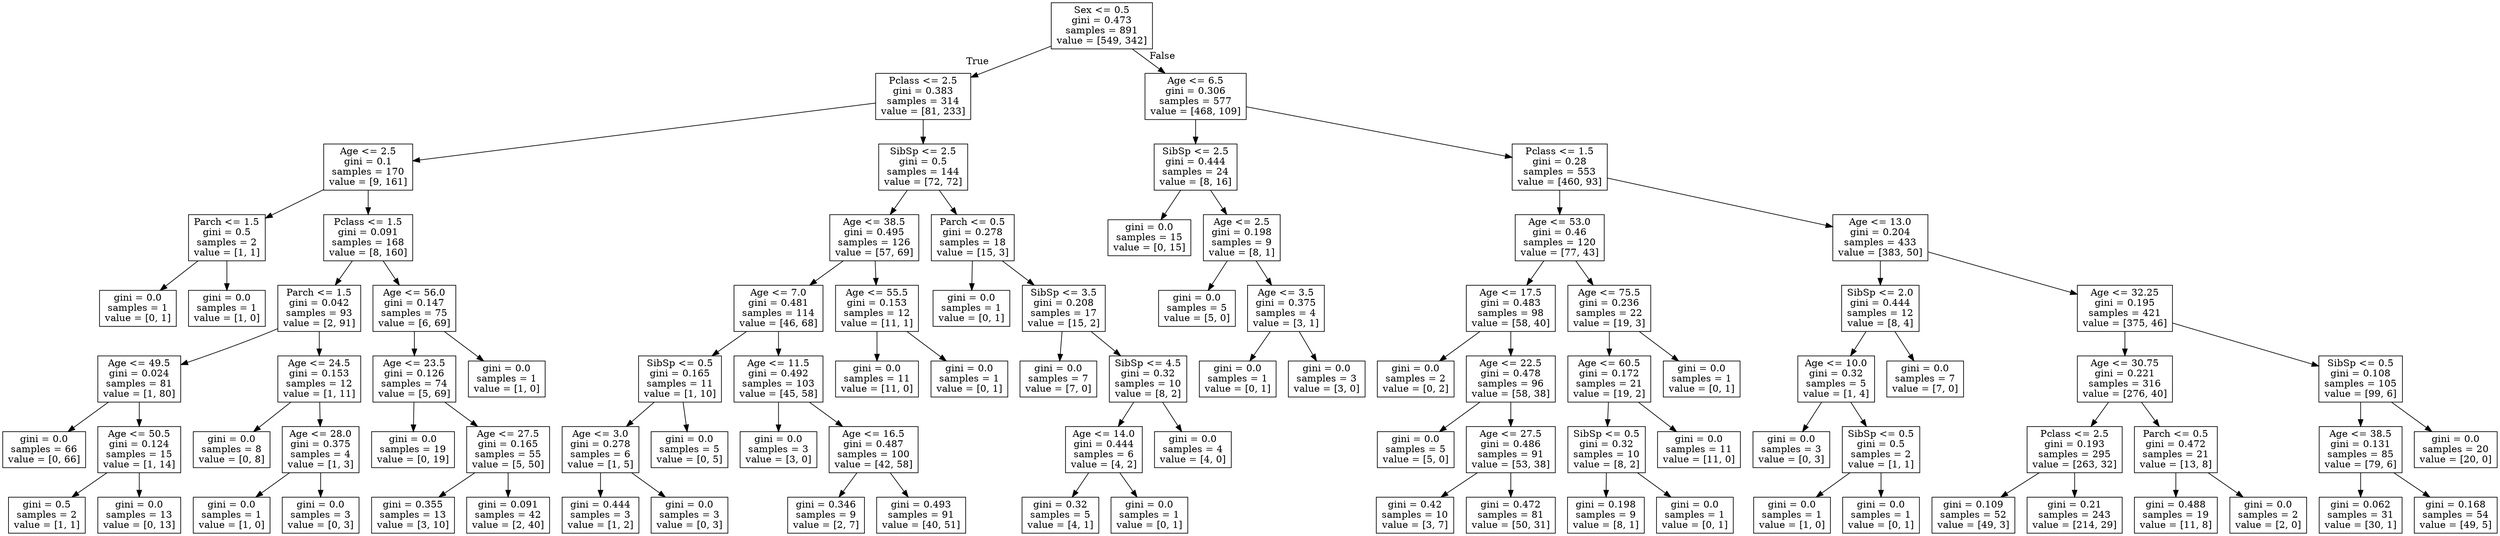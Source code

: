 digraph Tree {
node [shape=box] ;
0 [label="Sex <= 0.5\ngini = 0.473\nsamples = 891\nvalue = [549, 342]"] ;
1 [label="Pclass <= 2.5\ngini = 0.383\nsamples = 314\nvalue = [81, 233]"] ;
0 -> 1 [labeldistance=2.5, labelangle=45, headlabel="True"] ;
2 [label="Age <= 2.5\ngini = 0.1\nsamples = 170\nvalue = [9, 161]"] ;
1 -> 2 ;
3 [label="Parch <= 1.5\ngini = 0.5\nsamples = 2\nvalue = [1, 1]"] ;
2 -> 3 ;
4 [label="gini = 0.0\nsamples = 1\nvalue = [0, 1]"] ;
3 -> 4 ;
5 [label="gini = 0.0\nsamples = 1\nvalue = [1, 0]"] ;
3 -> 5 ;
6 [label="Pclass <= 1.5\ngini = 0.091\nsamples = 168\nvalue = [8, 160]"] ;
2 -> 6 ;
7 [label="Parch <= 1.5\ngini = 0.042\nsamples = 93\nvalue = [2, 91]"] ;
6 -> 7 ;
8 [label="Age <= 49.5\ngini = 0.024\nsamples = 81\nvalue = [1, 80]"] ;
7 -> 8 ;
9 [label="gini = 0.0\nsamples = 66\nvalue = [0, 66]"] ;
8 -> 9 ;
10 [label="Age <= 50.5\ngini = 0.124\nsamples = 15\nvalue = [1, 14]"] ;
8 -> 10 ;
11 [label="gini = 0.5\nsamples = 2\nvalue = [1, 1]"] ;
10 -> 11 ;
12 [label="gini = 0.0\nsamples = 13\nvalue = [0, 13]"] ;
10 -> 12 ;
13 [label="Age <= 24.5\ngini = 0.153\nsamples = 12\nvalue = [1, 11]"] ;
7 -> 13 ;
14 [label="gini = 0.0\nsamples = 8\nvalue = [0, 8]"] ;
13 -> 14 ;
15 [label="Age <= 28.0\ngini = 0.375\nsamples = 4\nvalue = [1, 3]"] ;
13 -> 15 ;
16 [label="gini = 0.0\nsamples = 1\nvalue = [1, 0]"] ;
15 -> 16 ;
17 [label="gini = 0.0\nsamples = 3\nvalue = [0, 3]"] ;
15 -> 17 ;
18 [label="Age <= 56.0\ngini = 0.147\nsamples = 75\nvalue = [6, 69]"] ;
6 -> 18 ;
19 [label="Age <= 23.5\ngini = 0.126\nsamples = 74\nvalue = [5, 69]"] ;
18 -> 19 ;
20 [label="gini = 0.0\nsamples = 19\nvalue = [0, 19]"] ;
19 -> 20 ;
21 [label="Age <= 27.5\ngini = 0.165\nsamples = 55\nvalue = [5, 50]"] ;
19 -> 21 ;
22 [label="gini = 0.355\nsamples = 13\nvalue = [3, 10]"] ;
21 -> 22 ;
23 [label="gini = 0.091\nsamples = 42\nvalue = [2, 40]"] ;
21 -> 23 ;
24 [label="gini = 0.0\nsamples = 1\nvalue = [1, 0]"] ;
18 -> 24 ;
25 [label="SibSp <= 2.5\ngini = 0.5\nsamples = 144\nvalue = [72, 72]"] ;
1 -> 25 ;
26 [label="Age <= 38.5\ngini = 0.495\nsamples = 126\nvalue = [57, 69]"] ;
25 -> 26 ;
27 [label="Age <= 7.0\ngini = 0.481\nsamples = 114\nvalue = [46, 68]"] ;
26 -> 27 ;
28 [label="SibSp <= 0.5\ngini = 0.165\nsamples = 11\nvalue = [1, 10]"] ;
27 -> 28 ;
29 [label="Age <= 3.0\ngini = 0.278\nsamples = 6\nvalue = [1, 5]"] ;
28 -> 29 ;
30 [label="gini = 0.444\nsamples = 3\nvalue = [1, 2]"] ;
29 -> 30 ;
31 [label="gini = 0.0\nsamples = 3\nvalue = [0, 3]"] ;
29 -> 31 ;
32 [label="gini = 0.0\nsamples = 5\nvalue = [0, 5]"] ;
28 -> 32 ;
33 [label="Age <= 11.5\ngini = 0.492\nsamples = 103\nvalue = [45, 58]"] ;
27 -> 33 ;
34 [label="gini = 0.0\nsamples = 3\nvalue = [3, 0]"] ;
33 -> 34 ;
35 [label="Age <= 16.5\ngini = 0.487\nsamples = 100\nvalue = [42, 58]"] ;
33 -> 35 ;
36 [label="gini = 0.346\nsamples = 9\nvalue = [2, 7]"] ;
35 -> 36 ;
37 [label="gini = 0.493\nsamples = 91\nvalue = [40, 51]"] ;
35 -> 37 ;
38 [label="Age <= 55.5\ngini = 0.153\nsamples = 12\nvalue = [11, 1]"] ;
26 -> 38 ;
39 [label="gini = 0.0\nsamples = 11\nvalue = [11, 0]"] ;
38 -> 39 ;
40 [label="gini = 0.0\nsamples = 1\nvalue = [0, 1]"] ;
38 -> 40 ;
41 [label="Parch <= 0.5\ngini = 0.278\nsamples = 18\nvalue = [15, 3]"] ;
25 -> 41 ;
42 [label="gini = 0.0\nsamples = 1\nvalue = [0, 1]"] ;
41 -> 42 ;
43 [label="SibSp <= 3.5\ngini = 0.208\nsamples = 17\nvalue = [15, 2]"] ;
41 -> 43 ;
44 [label="gini = 0.0\nsamples = 7\nvalue = [7, 0]"] ;
43 -> 44 ;
45 [label="SibSp <= 4.5\ngini = 0.32\nsamples = 10\nvalue = [8, 2]"] ;
43 -> 45 ;
46 [label="Age <= 14.0\ngini = 0.444\nsamples = 6\nvalue = [4, 2]"] ;
45 -> 46 ;
47 [label="gini = 0.32\nsamples = 5\nvalue = [4, 1]"] ;
46 -> 47 ;
48 [label="gini = 0.0\nsamples = 1\nvalue = [0, 1]"] ;
46 -> 48 ;
49 [label="gini = 0.0\nsamples = 4\nvalue = [4, 0]"] ;
45 -> 49 ;
50 [label="Age <= 6.5\ngini = 0.306\nsamples = 577\nvalue = [468, 109]"] ;
0 -> 50 [labeldistance=2.5, labelangle=-45, headlabel="False"] ;
51 [label="SibSp <= 2.5\ngini = 0.444\nsamples = 24\nvalue = [8, 16]"] ;
50 -> 51 ;
52 [label="gini = 0.0\nsamples = 15\nvalue = [0, 15]"] ;
51 -> 52 ;
53 [label="Age <= 2.5\ngini = 0.198\nsamples = 9\nvalue = [8, 1]"] ;
51 -> 53 ;
54 [label="gini = 0.0\nsamples = 5\nvalue = [5, 0]"] ;
53 -> 54 ;
55 [label="Age <= 3.5\ngini = 0.375\nsamples = 4\nvalue = [3, 1]"] ;
53 -> 55 ;
56 [label="gini = 0.0\nsamples = 1\nvalue = [0, 1]"] ;
55 -> 56 ;
57 [label="gini = 0.0\nsamples = 3\nvalue = [3, 0]"] ;
55 -> 57 ;
58 [label="Pclass <= 1.5\ngini = 0.28\nsamples = 553\nvalue = [460, 93]"] ;
50 -> 58 ;
59 [label="Age <= 53.0\ngini = 0.46\nsamples = 120\nvalue = [77, 43]"] ;
58 -> 59 ;
60 [label="Age <= 17.5\ngini = 0.483\nsamples = 98\nvalue = [58, 40]"] ;
59 -> 60 ;
61 [label="gini = 0.0\nsamples = 2\nvalue = [0, 2]"] ;
60 -> 61 ;
62 [label="Age <= 22.5\ngini = 0.478\nsamples = 96\nvalue = [58, 38]"] ;
60 -> 62 ;
63 [label="gini = 0.0\nsamples = 5\nvalue = [5, 0]"] ;
62 -> 63 ;
64 [label="Age <= 27.5\ngini = 0.486\nsamples = 91\nvalue = [53, 38]"] ;
62 -> 64 ;
65 [label="gini = 0.42\nsamples = 10\nvalue = [3, 7]"] ;
64 -> 65 ;
66 [label="gini = 0.472\nsamples = 81\nvalue = [50, 31]"] ;
64 -> 66 ;
67 [label="Age <= 75.5\ngini = 0.236\nsamples = 22\nvalue = [19, 3]"] ;
59 -> 67 ;
68 [label="Age <= 60.5\ngini = 0.172\nsamples = 21\nvalue = [19, 2]"] ;
67 -> 68 ;
69 [label="SibSp <= 0.5\ngini = 0.32\nsamples = 10\nvalue = [8, 2]"] ;
68 -> 69 ;
70 [label="gini = 0.198\nsamples = 9\nvalue = [8, 1]"] ;
69 -> 70 ;
71 [label="gini = 0.0\nsamples = 1\nvalue = [0, 1]"] ;
69 -> 71 ;
72 [label="gini = 0.0\nsamples = 11\nvalue = [11, 0]"] ;
68 -> 72 ;
73 [label="gini = 0.0\nsamples = 1\nvalue = [0, 1]"] ;
67 -> 73 ;
74 [label="Age <= 13.0\ngini = 0.204\nsamples = 433\nvalue = [383, 50]"] ;
58 -> 74 ;
75 [label="SibSp <= 2.0\ngini = 0.444\nsamples = 12\nvalue = [8, 4]"] ;
74 -> 75 ;
76 [label="Age <= 10.0\ngini = 0.32\nsamples = 5\nvalue = [1, 4]"] ;
75 -> 76 ;
77 [label="gini = 0.0\nsamples = 3\nvalue = [0, 3]"] ;
76 -> 77 ;
78 [label="SibSp <= 0.5\ngini = 0.5\nsamples = 2\nvalue = [1, 1]"] ;
76 -> 78 ;
79 [label="gini = 0.0\nsamples = 1\nvalue = [1, 0]"] ;
78 -> 79 ;
80 [label="gini = 0.0\nsamples = 1\nvalue = [0, 1]"] ;
78 -> 80 ;
81 [label="gini = 0.0\nsamples = 7\nvalue = [7, 0]"] ;
75 -> 81 ;
82 [label="Age <= 32.25\ngini = 0.195\nsamples = 421\nvalue = [375, 46]"] ;
74 -> 82 ;
83 [label="Age <= 30.75\ngini = 0.221\nsamples = 316\nvalue = [276, 40]"] ;
82 -> 83 ;
84 [label="Pclass <= 2.5\ngini = 0.193\nsamples = 295\nvalue = [263, 32]"] ;
83 -> 84 ;
85 [label="gini = 0.109\nsamples = 52\nvalue = [49, 3]"] ;
84 -> 85 ;
86 [label="gini = 0.21\nsamples = 243\nvalue = [214, 29]"] ;
84 -> 86 ;
87 [label="Parch <= 0.5\ngini = 0.472\nsamples = 21\nvalue = [13, 8]"] ;
83 -> 87 ;
88 [label="gini = 0.488\nsamples = 19\nvalue = [11, 8]"] ;
87 -> 88 ;
89 [label="gini = 0.0\nsamples = 2\nvalue = [2, 0]"] ;
87 -> 89 ;
90 [label="SibSp <= 0.5\ngini = 0.108\nsamples = 105\nvalue = [99, 6]"] ;
82 -> 90 ;
91 [label="Age <= 38.5\ngini = 0.131\nsamples = 85\nvalue = [79, 6]"] ;
90 -> 91 ;
92 [label="gini = 0.062\nsamples = 31\nvalue = [30, 1]"] ;
91 -> 92 ;
93 [label="gini = 0.168\nsamples = 54\nvalue = [49, 5]"] ;
91 -> 93 ;
94 [label="gini = 0.0\nsamples = 20\nvalue = [20, 0]"] ;
90 -> 94 ;
}